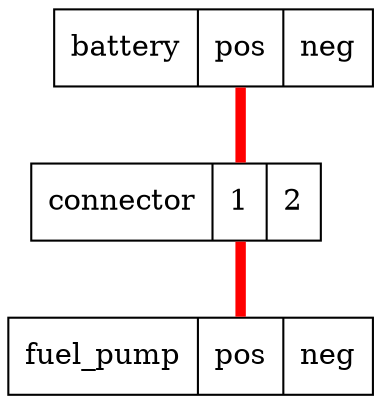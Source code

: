 strict graph "" {
	graph [bb="0,0,175,183"];
	node [label="\N",
		shape=record
	];
	battery	[height=0.51389,
		label="battery | <pos> pos | <neg> neg ",
		pos="98.5,164.5",
		rects="22,146.5,91,182.5 91,146.5,132,182.5 132,146.5,175,182.5",
		width=2.125];
	connector	[height=0.51389,
		label="connector | <1> 1 | <2> 2 ",
		pos="80.5,91.5",
		rects="11,73.5,98,109.5 98,73.5,124,109.5 124,73.5,150,109.5",
		width=1.9306];
	battery:pos -- connector:1	[color=red,
		penwidth=5,
		pos="111.5,146 111.5,130 111.5,126 111.5,110"];
	fuel_pump	[height=0.51389,
		label="fuel_pump | <pos> pos | <neg> neg ",
		pos="87.5,18.5",
		rects="0,0.5,91,36.5 91,0.5,132,36.5 132,0.5,175,36.5",
		width=2.4306];
	connector:1 -- fuel_pump:pos	[color=red,
		penwidth=5,
		pos="111.5,73 111.5,57 111.5,53 111.5,37"];
}
